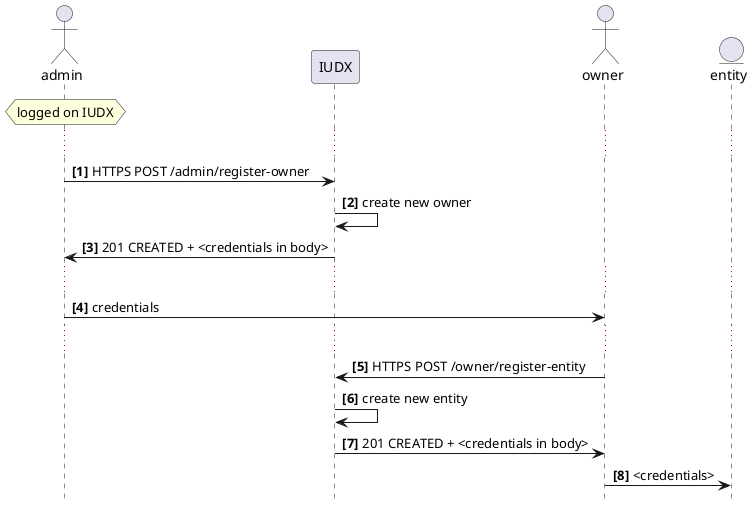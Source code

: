 @startuml
hide footbox
autonumber "<b>[0]"

actor admin

hnote over admin : logged on IUDX 
...

admin -> IUDX : HTTPS POST /admin/register-owner



IUDX -> IUDX : create new owner

IUDX -> admin: 201 CREATED + <credentials in body>

...
actor owner
admin -> owner : credentials

...


owner -> IUDX : HTTPS POST /owner/register-entity

IUDX -> IUDX : create new entity



IUDX -> owner:  201 CREATED + <credentials in body>

entity entity
owner -> entity : <credentials>


@enduml
